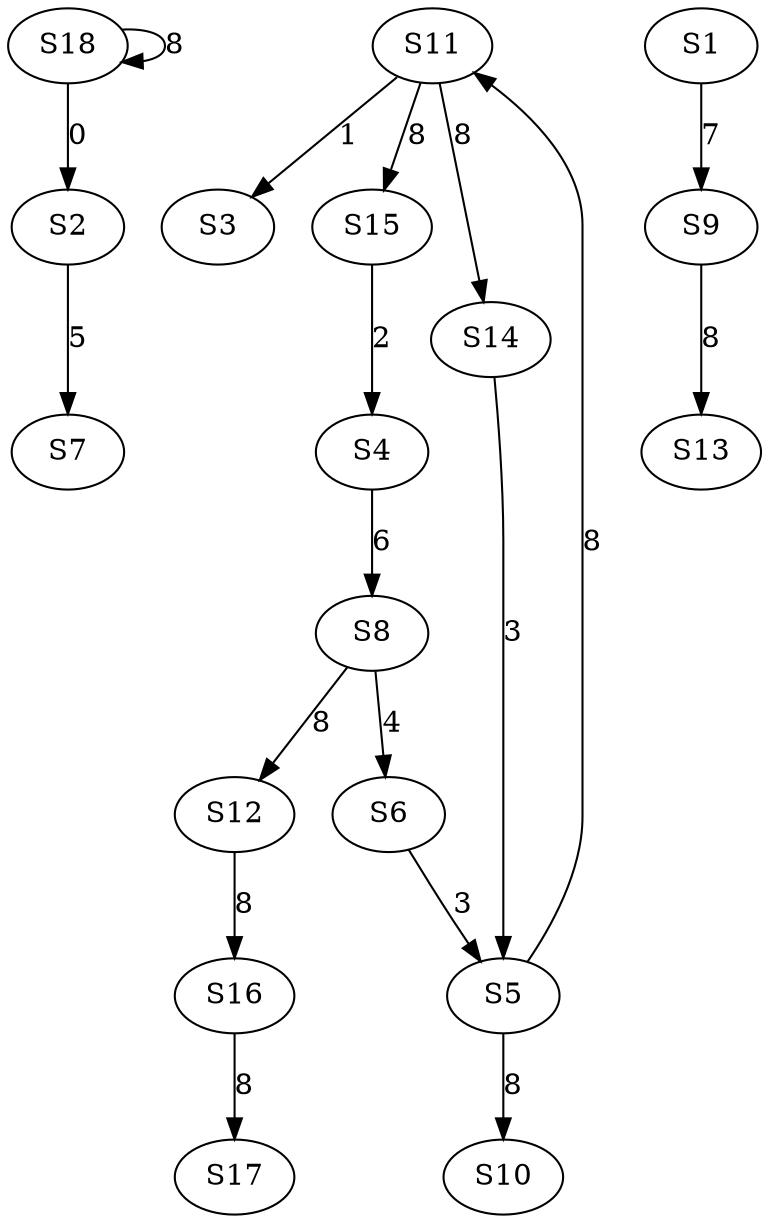 strict digraph {
	S18 -> S2 [ label = 0 ];
	S11 -> S3 [ label = 1 ];
	S15 -> S4 [ label = 2 ];
	S6 -> S5 [ label = 3 ];
	S8 -> S6 [ label = 4 ];
	S2 -> S7 [ label = 5 ];
	S4 -> S8 [ label = 6 ];
	S1 -> S9 [ label = 7 ];
	S5 -> S10 [ label = 8 ];
	S5 -> S11 [ label = 8 ];
	S8 -> S12 [ label = 8 ];
	S9 -> S13 [ label = 8 ];
	S11 -> S14 [ label = 8 ];
	S11 -> S15 [ label = 8 ];
	S12 -> S16 [ label = 8 ];
	S16 -> S17 [ label = 8 ];
	S18 -> S18 [ label = 8 ];
	S14 -> S5 [ label = 3 ];
}
